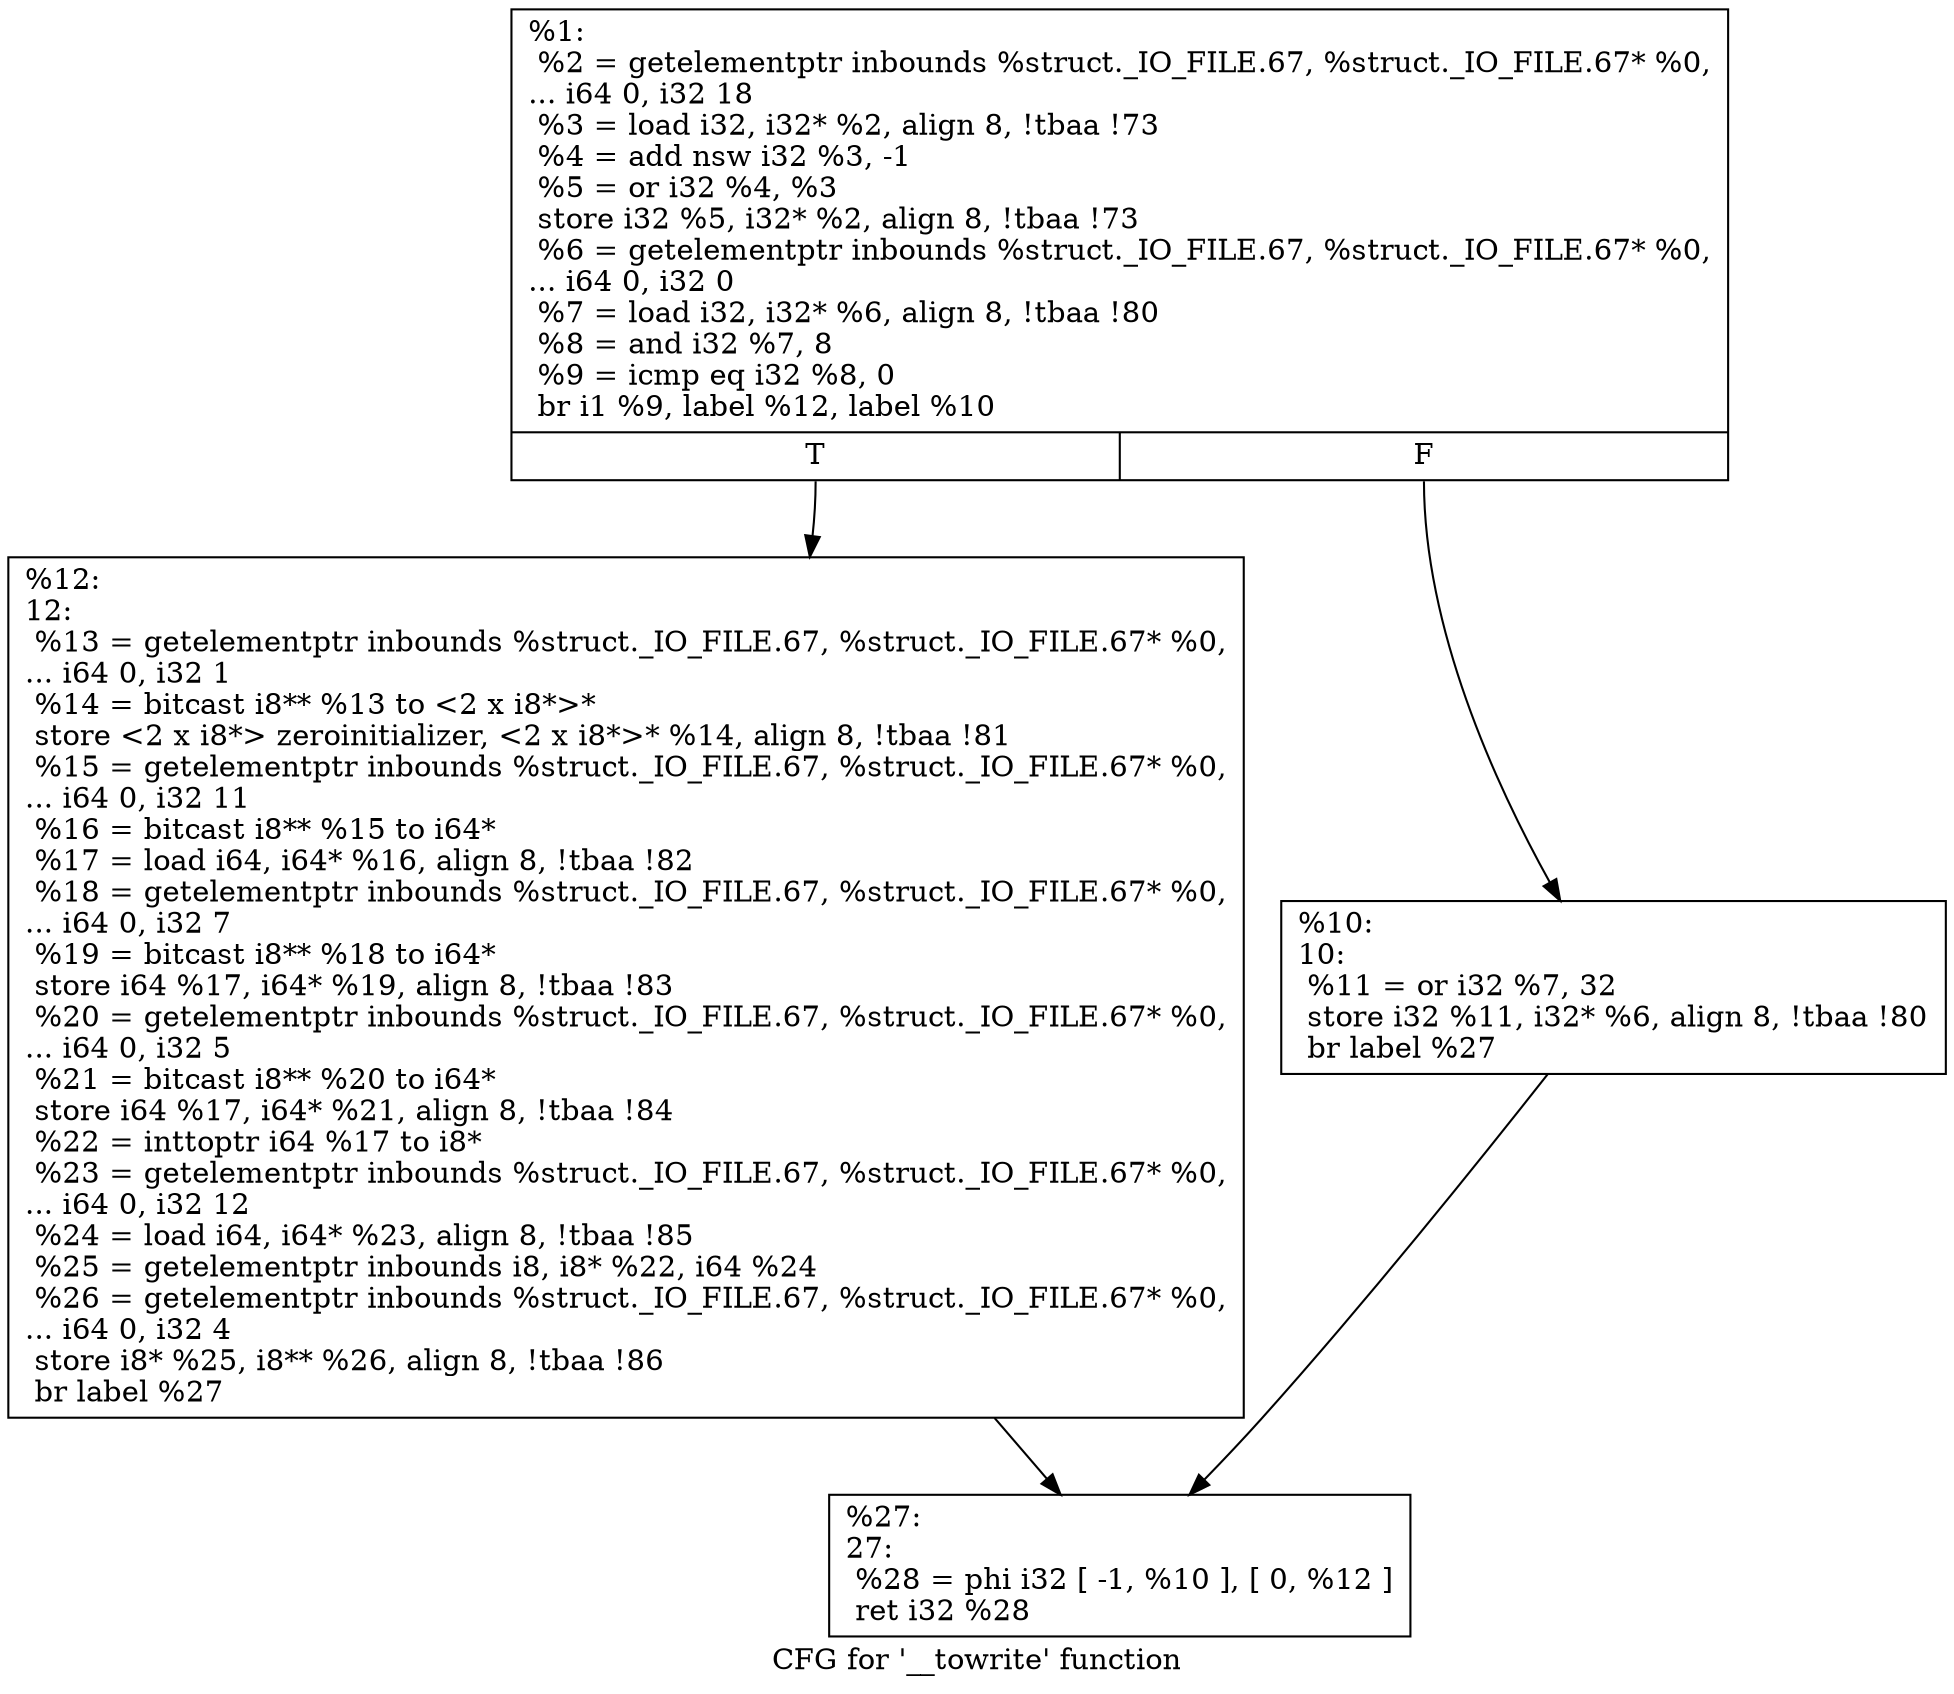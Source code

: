 digraph "CFG for '__towrite' function" {
	label="CFG for '__towrite' function";

	Node0x235afc0 [shape=record,label="{%1:\l  %2 = getelementptr inbounds %struct._IO_FILE.67, %struct._IO_FILE.67* %0,\l... i64 0, i32 18\l  %3 = load i32, i32* %2, align 8, !tbaa !73\l  %4 = add nsw i32 %3, -1\l  %5 = or i32 %4, %3\l  store i32 %5, i32* %2, align 8, !tbaa !73\l  %6 = getelementptr inbounds %struct._IO_FILE.67, %struct._IO_FILE.67* %0,\l... i64 0, i32 0\l  %7 = load i32, i32* %6, align 8, !tbaa !80\l  %8 = and i32 %7, 8\l  %9 = icmp eq i32 %8, 0\l  br i1 %9, label %12, label %10\l|{<s0>T|<s1>F}}"];
	Node0x235afc0:s0 -> Node0x235b060;
	Node0x235afc0:s1 -> Node0x235b010;
	Node0x235b010 [shape=record,label="{%10:\l10:                                               \l  %11 = or i32 %7, 32\l  store i32 %11, i32* %6, align 8, !tbaa !80\l  br label %27\l}"];
	Node0x235b010 -> Node0x235b0b0;
	Node0x235b060 [shape=record,label="{%12:\l12:                                               \l  %13 = getelementptr inbounds %struct._IO_FILE.67, %struct._IO_FILE.67* %0,\l... i64 0, i32 1\l  %14 = bitcast i8** %13 to \<2 x i8*\>*\l  store \<2 x i8*\> zeroinitializer, \<2 x i8*\>* %14, align 8, !tbaa !81\l  %15 = getelementptr inbounds %struct._IO_FILE.67, %struct._IO_FILE.67* %0,\l... i64 0, i32 11\l  %16 = bitcast i8** %15 to i64*\l  %17 = load i64, i64* %16, align 8, !tbaa !82\l  %18 = getelementptr inbounds %struct._IO_FILE.67, %struct._IO_FILE.67* %0,\l... i64 0, i32 7\l  %19 = bitcast i8** %18 to i64*\l  store i64 %17, i64* %19, align 8, !tbaa !83\l  %20 = getelementptr inbounds %struct._IO_FILE.67, %struct._IO_FILE.67* %0,\l... i64 0, i32 5\l  %21 = bitcast i8** %20 to i64*\l  store i64 %17, i64* %21, align 8, !tbaa !84\l  %22 = inttoptr i64 %17 to i8*\l  %23 = getelementptr inbounds %struct._IO_FILE.67, %struct._IO_FILE.67* %0,\l... i64 0, i32 12\l  %24 = load i64, i64* %23, align 8, !tbaa !85\l  %25 = getelementptr inbounds i8, i8* %22, i64 %24\l  %26 = getelementptr inbounds %struct._IO_FILE.67, %struct._IO_FILE.67* %0,\l... i64 0, i32 4\l  store i8* %25, i8** %26, align 8, !tbaa !86\l  br label %27\l}"];
	Node0x235b060 -> Node0x235b0b0;
	Node0x235b0b0 [shape=record,label="{%27:\l27:                                               \l  %28 = phi i32 [ -1, %10 ], [ 0, %12 ]\l  ret i32 %28\l}"];
}
